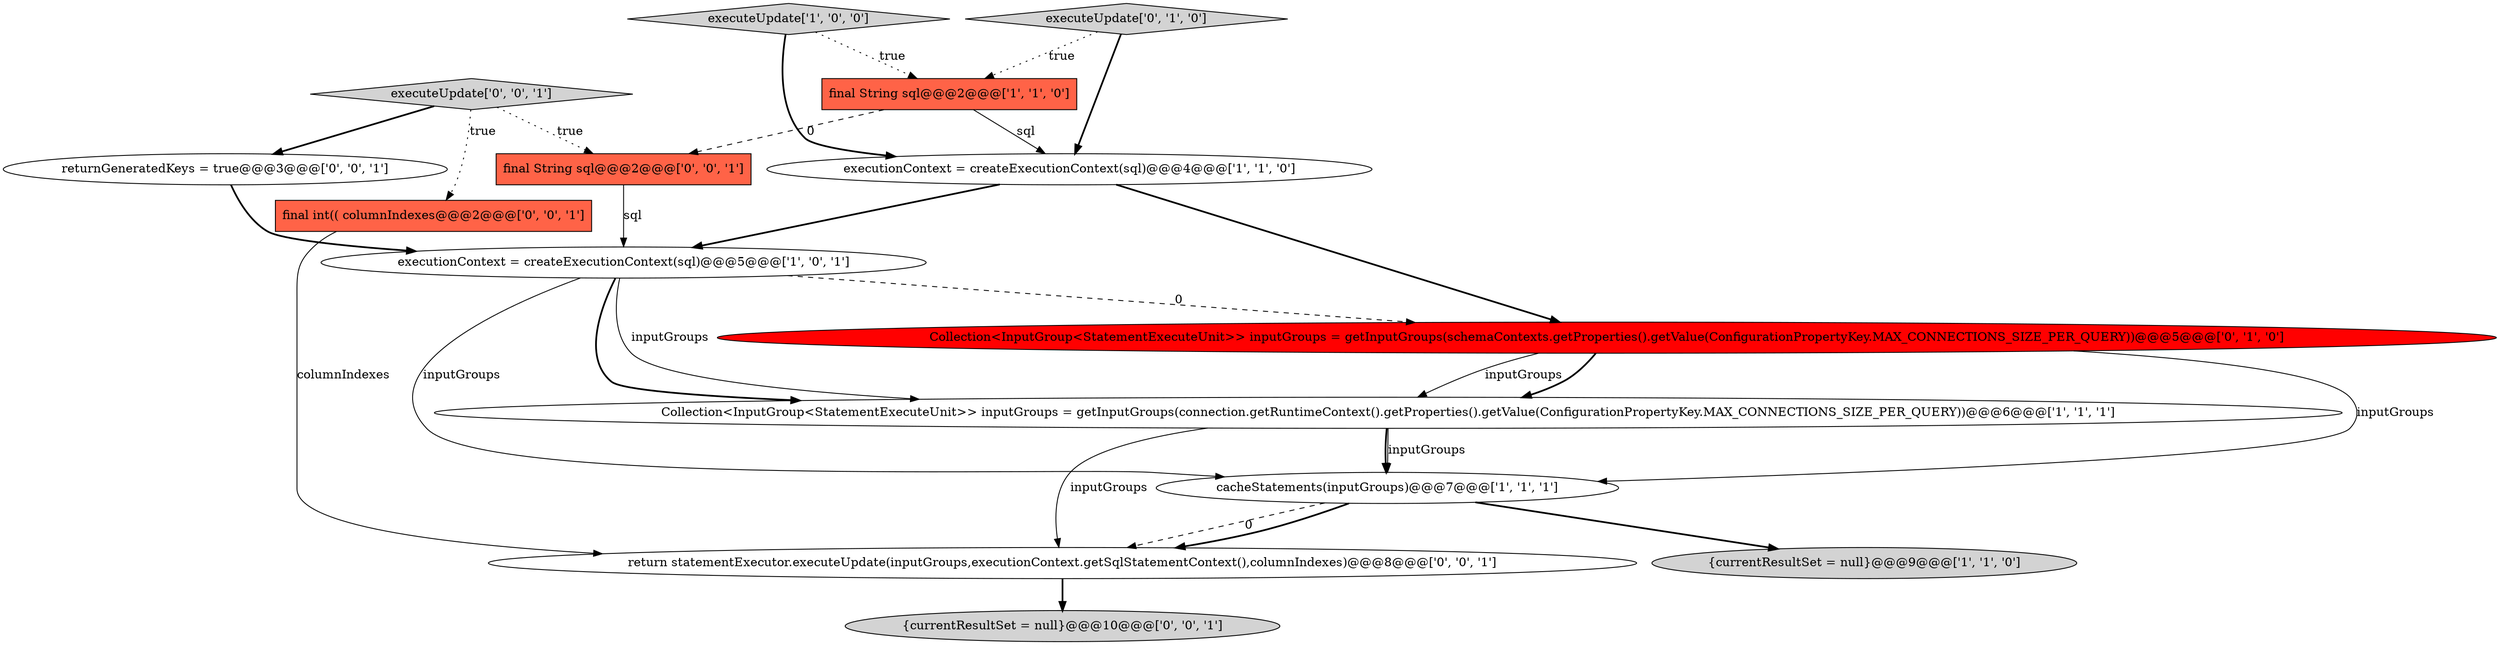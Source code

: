 digraph {
5 [style = filled, label = "executionContext = createExecutionContext(sql)@@@5@@@['1', '0', '1']", fillcolor = white, shape = ellipse image = "AAA0AAABBB1BBB"];
3 [style = filled, label = "executeUpdate['1', '0', '0']", fillcolor = lightgray, shape = diamond image = "AAA0AAABBB1BBB"];
6 [style = filled, label = "cacheStatements(inputGroups)@@@7@@@['1', '1', '1']", fillcolor = white, shape = ellipse image = "AAA0AAABBB1BBB"];
7 [style = filled, label = "Collection<InputGroup<StatementExecuteUnit>> inputGroups = getInputGroups(schemaContexts.getProperties().getValue(ConfigurationPropertyKey.MAX_CONNECTIONS_SIZE_PER_QUERY))@@@5@@@['0', '1', '0']", fillcolor = red, shape = ellipse image = "AAA1AAABBB2BBB"];
12 [style = filled, label = "return statementExecutor.executeUpdate(inputGroups,executionContext.getSqlStatementContext(),columnIndexes)@@@8@@@['0', '0', '1']", fillcolor = white, shape = ellipse image = "AAA0AAABBB3BBB"];
10 [style = filled, label = "final String sql@@@2@@@['0', '0', '1']", fillcolor = tomato, shape = box image = "AAA0AAABBB3BBB"];
0 [style = filled, label = "{currentResultSet = null}@@@9@@@['1', '1', '0']", fillcolor = lightgray, shape = ellipse image = "AAA0AAABBB1BBB"];
13 [style = filled, label = "{currentResultSet = null}@@@10@@@['0', '0', '1']", fillcolor = lightgray, shape = ellipse image = "AAA0AAABBB3BBB"];
14 [style = filled, label = "executeUpdate['0', '0', '1']", fillcolor = lightgray, shape = diamond image = "AAA0AAABBB3BBB"];
11 [style = filled, label = "returnGeneratedKeys = true@@@3@@@['0', '0', '1']", fillcolor = white, shape = ellipse image = "AAA0AAABBB3BBB"];
1 [style = filled, label = "final String sql@@@2@@@['1', '1', '0']", fillcolor = tomato, shape = box image = "AAA0AAABBB1BBB"];
2 [style = filled, label = "Collection<InputGroup<StatementExecuteUnit>> inputGroups = getInputGroups(connection.getRuntimeContext().getProperties().getValue(ConfigurationPropertyKey.MAX_CONNECTIONS_SIZE_PER_QUERY))@@@6@@@['1', '1', '1']", fillcolor = white, shape = ellipse image = "AAA0AAABBB1BBB"];
9 [style = filled, label = "final int(( columnIndexes@@@2@@@['0', '0', '1']", fillcolor = tomato, shape = box image = "AAA0AAABBB3BBB"];
8 [style = filled, label = "executeUpdate['0', '1', '0']", fillcolor = lightgray, shape = diamond image = "AAA0AAABBB2BBB"];
4 [style = filled, label = "executionContext = createExecutionContext(sql)@@@4@@@['1', '1', '0']", fillcolor = white, shape = ellipse image = "AAA0AAABBB1BBB"];
2->6 [style = bold, label=""];
10->5 [style = solid, label="sql"];
6->0 [style = bold, label=""];
1->10 [style = dashed, label="0"];
2->12 [style = solid, label="inputGroups"];
3->4 [style = bold, label=""];
14->10 [style = dotted, label="true"];
4->7 [style = bold, label=""];
7->6 [style = solid, label="inputGroups"];
6->12 [style = dashed, label="0"];
8->1 [style = dotted, label="true"];
12->13 [style = bold, label=""];
7->2 [style = solid, label="inputGroups"];
5->2 [style = bold, label=""];
11->5 [style = bold, label=""];
9->12 [style = solid, label="columnIndexes"];
5->2 [style = solid, label="inputGroups"];
5->6 [style = solid, label="inputGroups"];
7->2 [style = bold, label=""];
14->9 [style = dotted, label="true"];
1->4 [style = solid, label="sql"];
8->4 [style = bold, label=""];
5->7 [style = dashed, label="0"];
14->11 [style = bold, label=""];
4->5 [style = bold, label=""];
3->1 [style = dotted, label="true"];
2->6 [style = solid, label="inputGroups"];
6->12 [style = bold, label=""];
}

